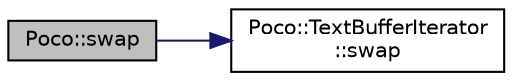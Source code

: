 digraph "Poco::swap"
{
 // LATEX_PDF_SIZE
  edge [fontname="Helvetica",fontsize="10",labelfontname="Helvetica",labelfontsize="10"];
  node [fontname="Helvetica",fontsize="10",shape=record];
  rankdir="LR";
  Node1 [label="Poco::swap",height=0.2,width=0.4,color="black", fillcolor="grey75", style="filled", fontcolor="black",tooltip=" "];
  Node1 -> Node2 [color="midnightblue",fontsize="10",style="solid"];
  Node2 [label="Poco::TextBufferIterator\l::swap",height=0.2,width=0.4,color="black", fillcolor="white", style="filled",URL="$classPoco_1_1TextBufferIterator.html#a99a95a4271118bd7c6448d91bbe53736",tooltip="Assignment operator."];
}
